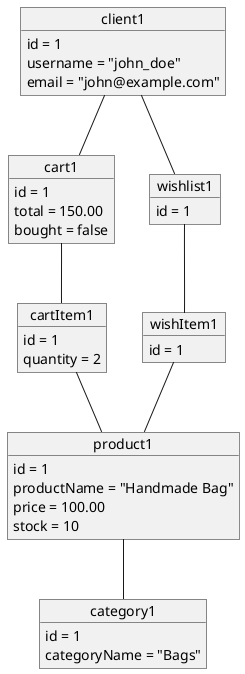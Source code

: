 @startuml
object client1 {
    id = 1
    username = "john_doe"
    email = "john@example.com"
}

object cart1 {
    id = 1
    total = 150.00
    bought = false
}

object wishlist1 {
    id = 1
}

object product1 {
    id = 1
    productName = "Handmade Bag"
    price = 100.00
    stock = 10
}

object cartItem1 {
    id = 1
    quantity = 2
}

object wishItem1 {
    id = 1
}

object category1 {
    id = 1
    categoryName = "Bags"
}

client1 -- cart1
client1 -- wishlist1
cart1 -- cartItem1
wishlist1 -- wishItem1
cartItem1 -- product1
wishItem1 -- product1
product1 -- category1

@enduml